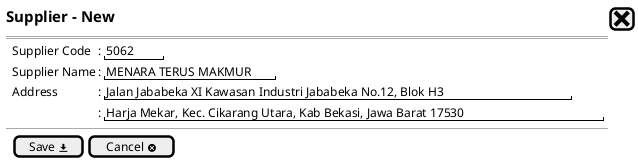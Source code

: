 @startsalt
{
  <size:15><b>Supplier - New |[<size:25><&x>]|*
  ==
  
  {   
    .|Supplier Code |: |"5062   "|*
    .|Supplier Name |: |"MENARA TERUS MAKMUR  "|*
    .|Address       |: |"Jalan Jababeka XI Kawasan Industri Jababeka No.12, Blok H3"
    .|.             |: |"Harja Mekar, Kec. Cikarang Utara, Kab Bekasi, Jawa Barat 17530"|*
  }
  --
  {
  .|[ Save <&data-transfer-download>] |  [Cancel <&circle-x> ]|*
  }
}

  @endsalt
